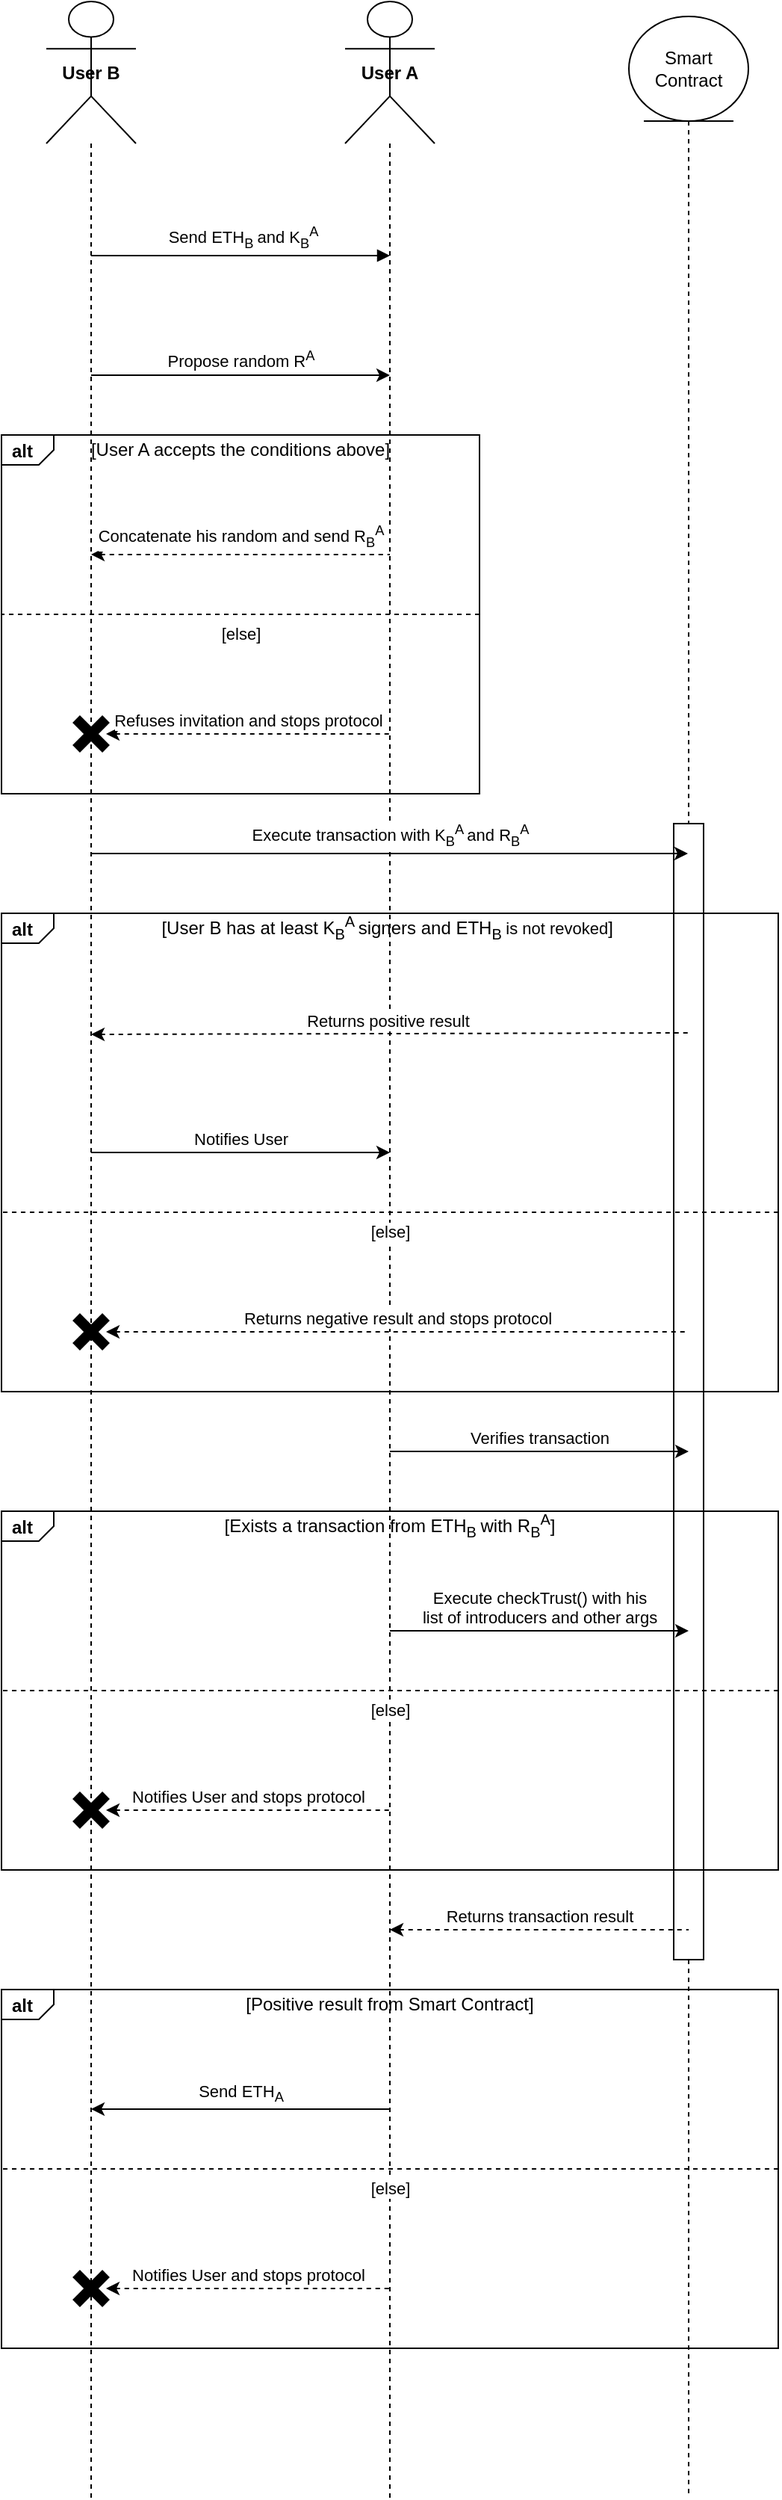 <mxfile version="22.1.7" type="github">
  <diagram name="Page-1" id="13e1069c-82ec-6db2-03f1-153e76fe0fe0">
    <mxGraphModel dx="1036" dy="611" grid="1" gridSize="10" guides="1" tooltips="1" connect="1" arrows="1" fold="1" page="1" pageScale="1" pageWidth="1100" pageHeight="850" background="none" math="0" shadow="0">
      <root>
        <mxCell id="0" />
        <mxCell id="1" parent="0" />
        <mxCell id="R8ERbS6EY8pf5TJripWs-4" value="&lt;b&gt;User B&lt;/b&gt;" style="shape=umlLifeline;perimeter=lifelinePerimeter;whiteSpace=wrap;html=1;container=1;dropTarget=0;collapsible=0;recursiveResize=0;outlineConnect=0;portConstraint=eastwest;newEdgeStyle={&quot;curved&quot;:0,&quot;rounded&quot;:0};participant=umlActor;size=95;" parent="1" vertex="1">
          <mxGeometry x="350" y="30" width="60" height="1670" as="geometry" />
        </mxCell>
        <mxCell id="R8ERbS6EY8pf5TJripWs-6" value="&lt;b&gt;User A&lt;/b&gt;" style="shape=umlLifeline;perimeter=lifelinePerimeter;whiteSpace=wrap;html=1;container=1;dropTarget=0;collapsible=0;recursiveResize=0;outlineConnect=0;portConstraint=eastwest;newEdgeStyle={&quot;curved&quot;:0,&quot;rounded&quot;:0};participant=umlActor;size=95;" parent="1" vertex="1">
          <mxGeometry x="550" y="30" width="60" height="1670" as="geometry" />
        </mxCell>
        <mxCell id="R8ERbS6EY8pf5TJripWs-15" value="Smart Contract" style="shape=umlLifeline;perimeter=lifelinePerimeter;whiteSpace=wrap;html=1;container=1;dropTarget=0;collapsible=0;recursiveResize=0;outlineConnect=0;portConstraint=eastwest;newEdgeStyle={&quot;curved&quot;:0,&quot;rounded&quot;:0};participant=umlEntity;size=70;" parent="1" vertex="1">
          <mxGeometry x="740" y="40" width="80" height="1660" as="geometry" />
        </mxCell>
        <mxCell id="O211Ay1KzVId1JWZoX08-15" value="" style="html=1;points=[[0,0,0,0,5],[0,1,0,0,-5],[1,0,0,0,5],[1,1,0,0,-5]];perimeter=orthogonalPerimeter;outlineConnect=0;targetShapes=umlLifeline;portConstraint=eastwest;newEdgeStyle={&quot;curved&quot;:0,&quot;rounded&quot;:0};" parent="R8ERbS6EY8pf5TJripWs-15" vertex="1">
          <mxGeometry x="30" y="540" width="20" height="760" as="geometry" />
        </mxCell>
        <mxCell id="gxXh9DrUmTccA9TRPWSn-6" value="alt" style="html=1;shape=mxgraph.sysml.package;labelX=35;fontStyle=1;align=left;verticalAlign=top;spacingLeft=5;spacingTop=-3;fillColor=none;" parent="1" vertex="1">
          <mxGeometry x="320" y="320" width="320" height="240" as="geometry" />
        </mxCell>
        <mxCell id="R8ERbS6EY8pf5TJripWs-25" value="&amp;nbsp;Send ETH&lt;sub&gt;B &lt;/sub&gt;and K&lt;sub&gt;B&lt;/sub&gt;&lt;sup&gt;A&lt;/sup&gt;" style="html=1;verticalAlign=bottom;endArrow=block;curved=0;rounded=0;" parent="1" edge="1">
          <mxGeometry width="80" relative="1" as="geometry">
            <mxPoint x="380" y="200" as="sourcePoint" />
            <mxPoint x="580" y="200" as="targetPoint" />
            <mxPoint as="offset" />
          </mxGeometry>
        </mxCell>
        <mxCell id="gxXh9DrUmTccA9TRPWSn-1" value="Propose random R&lt;sup&gt;A&lt;/sup&gt;" style="html=1;verticalAlign=bottom;endArrow=classic;curved=0;rounded=0;startArrow=none;startFill=0;endFill=1;" parent="1" edge="1">
          <mxGeometry width="80" relative="1" as="geometry">
            <mxPoint x="380" y="280" as="sourcePoint" />
            <mxPoint x="580" y="280" as="targetPoint" />
            <mxPoint as="offset" />
          </mxGeometry>
        </mxCell>
        <mxCell id="gxXh9DrUmTccA9TRPWSn-10" value="" style="strokeColor=inherit;fillColor=inherit;gradientColor=inherit;endArrow=none;html=1;edgeStyle=none;dashed=1;rounded=0;entryX=0;entryY=0.5;entryDx=0;entryDy=0;entryPerimeter=0;exitX=1;exitY=0.5;exitDx=0;exitDy=0;exitPerimeter=0;" parent="1" source="gxXh9DrUmTccA9TRPWSn-6" target="gxXh9DrUmTccA9TRPWSn-6" edge="1">
          <mxGeometry relative="1" as="geometry">
            <mxPoint x="380" y="360" as="targetPoint" />
            <mxPoint x="700" y="360" as="sourcePoint" />
          </mxGeometry>
        </mxCell>
        <mxCell id="gxXh9DrUmTccA9TRPWSn-17" value="[else]" style="edgeLabel;html=1;align=center;verticalAlign=top;resizable=0;points=[];" parent="gxXh9DrUmTccA9TRPWSn-10" vertex="1" connectable="0">
          <mxGeometry relative="1" as="geometry">
            <mxPoint as="offset" />
          </mxGeometry>
        </mxCell>
        <mxCell id="gxXh9DrUmTccA9TRPWSn-24" value="[User A accepts the conditions above]" style="text;html=1;strokeColor=none;fillColor=none;align=center;verticalAlign=middle;whiteSpace=wrap;rounded=0;" parent="1" vertex="1">
          <mxGeometry x="360" y="320" width="240" height="20" as="geometry" />
        </mxCell>
        <mxCell id="gxXh9DrUmTccA9TRPWSn-25" value="Refuses invitation and stops protocol" style="html=1;verticalAlign=bottom;endArrow=none;curved=0;rounded=0;startArrow=classic;startFill=1;endFill=0;dashed=1;" parent="1" edge="1">
          <mxGeometry width="80" relative="1" as="geometry">
            <mxPoint x="390" y="520" as="sourcePoint" />
            <mxPoint x="580" y="520" as="targetPoint" />
            <mxPoint as="offset" />
          </mxGeometry>
        </mxCell>
        <mxCell id="gxXh9DrUmTccA9TRPWSn-26" value="Concatenate his random and send R&lt;sub&gt;B&lt;/sub&gt;&lt;sup&gt;A&lt;/sup&gt;" style="html=1;verticalAlign=bottom;endArrow=none;curved=0;rounded=0;startArrow=classic;startFill=1;endFill=0;dashed=1;" parent="1" edge="1">
          <mxGeometry width="80" relative="1" as="geometry">
            <mxPoint x="380" y="400" as="sourcePoint" />
            <mxPoint x="580" y="400" as="targetPoint" />
            <mxPoint as="offset" />
          </mxGeometry>
        </mxCell>
        <mxCell id="gxXh9DrUmTccA9TRPWSn-29" value="alt" style="html=1;shape=mxgraph.sysml.package;labelX=35;fontStyle=1;align=left;verticalAlign=top;spacingLeft=5;spacingTop=-3;fillColor=none;" parent="1" vertex="1">
          <mxGeometry x="320" y="640" width="520" height="320" as="geometry" />
        </mxCell>
        <mxCell id="gxXh9DrUmTccA9TRPWSn-27" value="Execute transaction with K&lt;sub style=&quot;border-color: var(--border-color);&quot;&gt;B&lt;/sub&gt;&lt;sup style=&quot;border-color: var(--border-color);&quot;&gt;A &lt;/sup&gt;&lt;span style=&quot;border-color: var(--border-color);&quot;&gt;and&amp;nbsp;&lt;/span&gt;R&lt;sub style=&quot;border-color: var(--border-color);&quot;&gt;B&lt;/sub&gt;&lt;sup style=&quot;border-color: var(--border-color);&quot;&gt;A&lt;/sup&gt;" style="html=1;verticalAlign=bottom;endArrow=classic;curved=0;rounded=0;startArrow=none;startFill=0;endFill=1;" parent="1" target="R8ERbS6EY8pf5TJripWs-15" edge="1">
          <mxGeometry width="80" relative="1" as="geometry">
            <mxPoint x="380" y="600" as="sourcePoint" />
            <mxPoint x="580" y="600" as="targetPoint" />
            <mxPoint as="offset" />
            <Array as="points">
              <mxPoint x="740" y="600" />
            </Array>
          </mxGeometry>
        </mxCell>
        <mxCell id="gxXh9DrUmTccA9TRPWSn-30" value="" style="strokeColor=inherit;fillColor=inherit;gradientColor=inherit;endArrow=none;html=1;edgeStyle=none;dashed=1;rounded=0;entryX=0;entryY=0.5;entryDx=0;entryDy=0;entryPerimeter=0;exitX=1;exitY=0.5;exitDx=0;exitDy=0;exitPerimeter=0;" parent="1" edge="1">
          <mxGeometry relative="1" as="geometry">
            <mxPoint x="320" y="840" as="targetPoint" />
            <mxPoint x="840" y="840" as="sourcePoint" />
          </mxGeometry>
        </mxCell>
        <mxCell id="gxXh9DrUmTccA9TRPWSn-31" value="[else]" style="edgeLabel;html=1;align=center;verticalAlign=top;resizable=0;points=[];" parent="gxXh9DrUmTccA9TRPWSn-30" vertex="1" connectable="0">
          <mxGeometry relative="1" as="geometry">
            <mxPoint as="offset" />
          </mxGeometry>
        </mxCell>
        <mxCell id="gxXh9DrUmTccA9TRPWSn-32" value="[User B has at least K&lt;sub style=&quot;border-color: var(--border-color);&quot;&gt;B&lt;/sub&gt;&lt;sup style=&quot;border-color: var(--border-color);&quot;&gt;A &lt;/sup&gt;&lt;span style=&quot;border-color: var(--border-color);&quot;&gt;signers and ETH&lt;sub style=&quot;border-color: var(--border-color);&quot;&gt;B&amp;nbsp;&lt;/sub&gt;&lt;span style=&quot;font-size: 11px; background-color: rgb(255, 255, 255);&quot;&gt;is not revoked&lt;/span&gt;&lt;/span&gt;]&amp;nbsp;" style="text;html=1;strokeColor=none;fillColor=none;align=center;verticalAlign=middle;whiteSpace=wrap;rounded=0;" parent="1" vertex="1">
          <mxGeometry x="360" y="640" width="440" height="20" as="geometry" />
        </mxCell>
        <mxCell id="gxXh9DrUmTccA9TRPWSn-33" value="Returns positive result&amp;nbsp;" style="html=1;verticalAlign=bottom;endArrow=none;curved=0;rounded=0;startArrow=classic;startFill=1;endFill=0;dashed=1;" parent="1" edge="1">
          <mxGeometry width="80" relative="1" as="geometry">
            <mxPoint x="380" y="721" as="sourcePoint" />
            <mxPoint x="780" y="720" as="targetPoint" />
            <mxPoint as="offset" />
          </mxGeometry>
        </mxCell>
        <mxCell id="gxXh9DrUmTccA9TRPWSn-35" value="Returns negative result and stops protocol" style="html=1;verticalAlign=bottom;endArrow=none;curved=0;rounded=0;startArrow=classic;startFill=1;endFill=0;dashed=1;" parent="1" edge="1">
          <mxGeometry width="80" relative="1" as="geometry">
            <mxPoint x="390" y="920" as="sourcePoint" />
            <mxPoint x="780" y="920" as="targetPoint" />
            <mxPoint as="offset" />
          </mxGeometry>
        </mxCell>
        <mxCell id="gxXh9DrUmTccA9TRPWSn-36" value="" style="shape=mxgraph.sysml.x;strokeWidth=7;" parent="1" vertex="1">
          <mxGeometry x="370" y="510" width="20" height="20" as="geometry" />
        </mxCell>
        <mxCell id="gxXh9DrUmTccA9TRPWSn-37" value="" style="shape=mxgraph.sysml.x;strokeWidth=7;" parent="1" vertex="1">
          <mxGeometry x="370" y="910" width="20" height="20" as="geometry" />
        </mxCell>
        <mxCell id="gxXh9DrUmTccA9TRPWSn-39" value="Verifies transaction" style="html=1;verticalAlign=bottom;endArrow=classic;curved=0;rounded=0;startArrow=none;startFill=0;endFill=1;" parent="1" edge="1">
          <mxGeometry width="80" relative="1" as="geometry">
            <mxPoint x="580" y="1000" as="sourcePoint" />
            <mxPoint x="780" y="1000" as="targetPoint" />
            <mxPoint as="offset" />
          </mxGeometry>
        </mxCell>
        <mxCell id="gxXh9DrUmTccA9TRPWSn-41" value="alt" style="html=1;shape=mxgraph.sysml.package;labelX=35;fontStyle=1;align=left;verticalAlign=top;spacingLeft=5;spacingTop=-3;fillColor=none;" parent="1" vertex="1">
          <mxGeometry x="320" y="1040" width="520" height="240" as="geometry" />
        </mxCell>
        <mxCell id="gxXh9DrUmTccA9TRPWSn-43" value="" style="strokeColor=inherit;fillColor=inherit;gradientColor=inherit;endArrow=none;html=1;edgeStyle=none;dashed=1;rounded=0;entryX=0;entryY=0.5;entryDx=0;entryDy=0;entryPerimeter=0;exitX=1;exitY=0.5;exitDx=0;exitDy=0;exitPerimeter=0;" parent="1" source="gxXh9DrUmTccA9TRPWSn-41" target="gxXh9DrUmTccA9TRPWSn-41" edge="1">
          <mxGeometry relative="1" as="geometry">
            <mxPoint x="560" y="1090" as="targetPoint" />
            <mxPoint x="880" y="1090" as="sourcePoint" />
          </mxGeometry>
        </mxCell>
        <mxCell id="gxXh9DrUmTccA9TRPWSn-44" value="[else]" style="edgeLabel;html=1;align=center;verticalAlign=top;resizable=0;points=[];" parent="gxXh9DrUmTccA9TRPWSn-43" vertex="1" connectable="0">
          <mxGeometry relative="1" as="geometry">
            <mxPoint as="offset" />
          </mxGeometry>
        </mxCell>
        <mxCell id="gxXh9DrUmTccA9TRPWSn-45" value="[Exists a transaction from ETH&lt;sub style=&quot;border-color: var(--border-color);&quot;&gt;B &lt;/sub&gt;&lt;span style=&quot;border-color: var(--border-color);&quot;&gt;with&amp;nbsp;R&lt;sub style=&quot;border-color: var(--border-color);&quot;&gt;B&lt;/sub&gt;&lt;sup style=&quot;border-color: var(--border-color);&quot;&gt;A&lt;/sup&gt;&lt;/span&gt;]" style="text;html=1;strokeColor=none;fillColor=none;align=center;verticalAlign=middle;whiteSpace=wrap;rounded=0;" parent="1" vertex="1">
          <mxGeometry x="360" y="1040" width="440" height="20" as="geometry" />
        </mxCell>
        <mxCell id="gxXh9DrUmTccA9TRPWSn-46" value="Notifies User" style="html=1;verticalAlign=bottom;endArrow=classic;curved=0;rounded=0;startArrow=none;startFill=0;endFill=1;" parent="1" edge="1">
          <mxGeometry width="80" relative="1" as="geometry">
            <mxPoint x="380" y="800" as="sourcePoint" />
            <mxPoint x="580" y="800" as="targetPoint" />
            <mxPoint as="offset" />
          </mxGeometry>
        </mxCell>
        <mxCell id="gxXh9DrUmTccA9TRPWSn-47" value="Execute checkTrust() with his &lt;br&gt;list of introducers and other args" style="html=1;verticalAlign=bottom;endArrow=classic;curved=0;rounded=0;startArrow=none;startFill=0;endFill=1;" parent="1" edge="1">
          <mxGeometry width="80" relative="1" as="geometry">
            <mxPoint x="580" y="1120" as="sourcePoint" />
            <mxPoint x="780" y="1120" as="targetPoint" />
            <mxPoint as="offset" />
          </mxGeometry>
        </mxCell>
        <mxCell id="O211Ay1KzVId1JWZoX08-2" value="Notifies User and stops protocol" style="html=1;verticalAlign=bottom;endArrow=none;curved=0;rounded=0;startArrow=classic;startFill=1;endFill=0;dashed=1;" parent="1" edge="1">
          <mxGeometry width="80" relative="1" as="geometry">
            <mxPoint x="390" y="1240" as="sourcePoint" />
            <mxPoint x="580" y="1240" as="targetPoint" />
            <mxPoint as="offset" />
          </mxGeometry>
        </mxCell>
        <mxCell id="O211Ay1KzVId1JWZoX08-3" value="" style="shape=mxgraph.sysml.x;strokeWidth=7;" parent="1" vertex="1">
          <mxGeometry x="370" y="1230" width="20" height="20" as="geometry" />
        </mxCell>
        <mxCell id="O211Ay1KzVId1JWZoX08-4" value="Returns transaction result" style="html=1;verticalAlign=bottom;endArrow=none;curved=0;rounded=0;startArrow=classic;startFill=1;endFill=0;dashed=1;" parent="1" edge="1">
          <mxGeometry width="80" relative="1" as="geometry">
            <mxPoint x="580" y="1320" as="sourcePoint" />
            <mxPoint x="780" y="1320" as="targetPoint" />
            <mxPoint as="offset" />
          </mxGeometry>
        </mxCell>
        <mxCell id="O211Ay1KzVId1JWZoX08-5" value="alt" style="html=1;shape=mxgraph.sysml.package;labelX=35;fontStyle=1;align=left;verticalAlign=top;spacingLeft=5;spacingTop=-3;fillColor=none;" parent="1" vertex="1">
          <mxGeometry x="320" y="1360" width="520" height="240" as="geometry" />
        </mxCell>
        <mxCell id="O211Ay1KzVId1JWZoX08-6" value="" style="strokeColor=inherit;fillColor=inherit;gradientColor=inherit;endArrow=none;html=1;edgeStyle=none;dashed=1;rounded=0;entryX=0;entryY=0.5;entryDx=0;entryDy=0;entryPerimeter=0;exitX=1;exitY=0.5;exitDx=0;exitDy=0;exitPerimeter=0;" parent="1" source="O211Ay1KzVId1JWZoX08-5" target="O211Ay1KzVId1JWZoX08-5" edge="1">
          <mxGeometry relative="1" as="geometry">
            <mxPoint x="560" y="1410" as="targetPoint" />
            <mxPoint x="880" y="1410" as="sourcePoint" />
          </mxGeometry>
        </mxCell>
        <mxCell id="O211Ay1KzVId1JWZoX08-7" value="[else]" style="edgeLabel;html=1;align=center;verticalAlign=top;resizable=0;points=[];" parent="O211Ay1KzVId1JWZoX08-6" vertex="1" connectable="0">
          <mxGeometry relative="1" as="geometry">
            <mxPoint as="offset" />
          </mxGeometry>
        </mxCell>
        <mxCell id="O211Ay1KzVId1JWZoX08-8" value="[Positive result from Smart Contract]" style="text;html=1;strokeColor=none;fillColor=none;align=center;verticalAlign=middle;whiteSpace=wrap;rounded=0;" parent="1" vertex="1">
          <mxGeometry x="360" y="1360" width="440" height="20" as="geometry" />
        </mxCell>
        <mxCell id="O211Ay1KzVId1JWZoX08-9" value="Send ETH&lt;sub&gt;A&lt;/sub&gt;" style="html=1;verticalAlign=bottom;endArrow=none;curved=0;rounded=0;startArrow=classic;startFill=1;endFill=0;" parent="1" edge="1">
          <mxGeometry width="80" relative="1" as="geometry">
            <mxPoint x="380" y="1440" as="sourcePoint" />
            <mxPoint x="580" y="1440" as="targetPoint" />
            <mxPoint as="offset" />
          </mxGeometry>
        </mxCell>
        <mxCell id="O211Ay1KzVId1JWZoX08-12" value="Notifies User and stops protocol" style="html=1;verticalAlign=bottom;endArrow=none;curved=0;rounded=0;startArrow=classic;startFill=1;endFill=0;dashed=1;" parent="1" edge="1">
          <mxGeometry width="80" relative="1" as="geometry">
            <mxPoint x="390" y="1560" as="sourcePoint" />
            <mxPoint x="580" y="1560" as="targetPoint" />
            <mxPoint as="offset" />
          </mxGeometry>
        </mxCell>
        <mxCell id="O211Ay1KzVId1JWZoX08-13" value="" style="shape=mxgraph.sysml.x;strokeWidth=7;" parent="1" vertex="1">
          <mxGeometry x="370" y="1550" width="20" height="20" as="geometry" />
        </mxCell>
      </root>
    </mxGraphModel>
  </diagram>
</mxfile>
